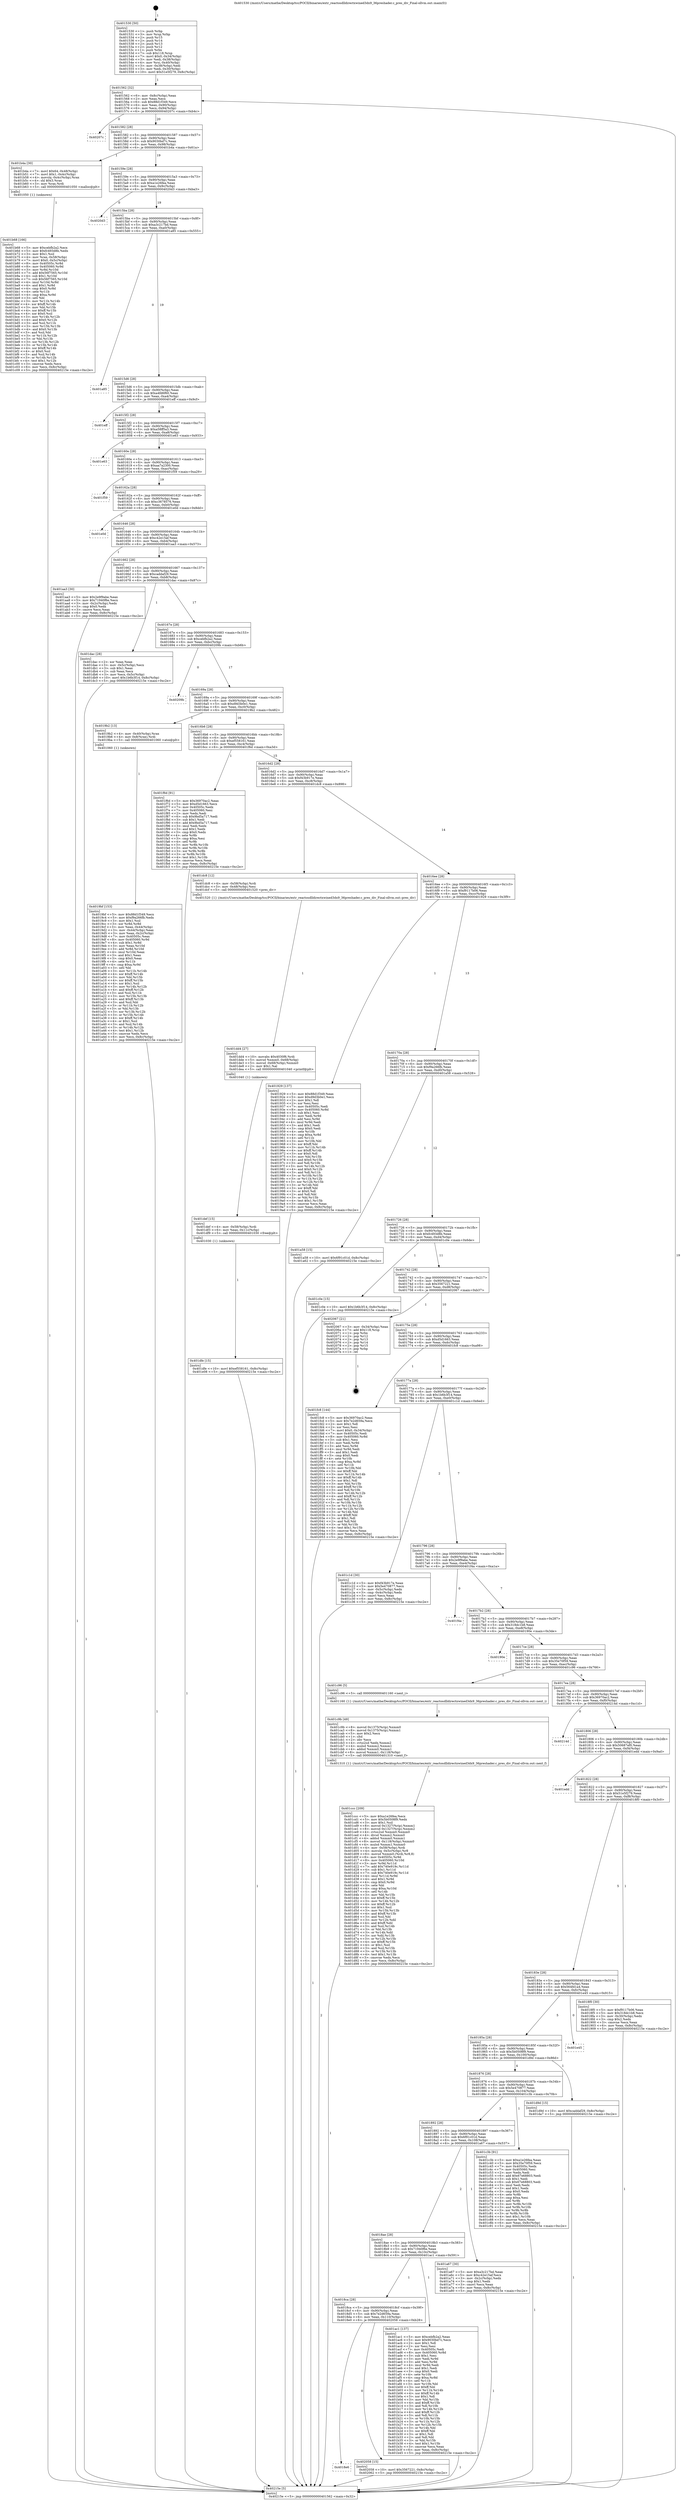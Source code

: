 digraph "0x401530" {
  label = "0x401530 (/mnt/c/Users/mathe/Desktop/tcc/POCII/binaries/extr_reactosdlldirectxwined3dx9_36preshader.c_pres_div_Final-ollvm.out::main(0))"
  labelloc = "t"
  node[shape=record]

  Entry [label="",width=0.3,height=0.3,shape=circle,fillcolor=black,style=filled]
  "0x401562" [label="{
     0x401562 [32]\l
     | [instrs]\l
     &nbsp;&nbsp;0x401562 \<+6\>: mov -0x8c(%rbp),%eax\l
     &nbsp;&nbsp;0x401568 \<+2\>: mov %eax,%ecx\l
     &nbsp;&nbsp;0x40156a \<+6\>: sub $0x88d1f349,%ecx\l
     &nbsp;&nbsp;0x401570 \<+6\>: mov %eax,-0x90(%rbp)\l
     &nbsp;&nbsp;0x401576 \<+6\>: mov %ecx,-0x94(%rbp)\l
     &nbsp;&nbsp;0x40157c \<+6\>: je 000000000040207c \<main+0xb4c\>\l
  }"]
  "0x40207c" [label="{
     0x40207c\l
  }", style=dashed]
  "0x401582" [label="{
     0x401582 [28]\l
     | [instrs]\l
     &nbsp;&nbsp;0x401582 \<+5\>: jmp 0000000000401587 \<main+0x57\>\l
     &nbsp;&nbsp;0x401587 \<+6\>: mov -0x90(%rbp),%eax\l
     &nbsp;&nbsp;0x40158d \<+5\>: sub $0x9030bd7c,%eax\l
     &nbsp;&nbsp;0x401592 \<+6\>: mov %eax,-0x98(%rbp)\l
     &nbsp;&nbsp;0x401598 \<+6\>: je 0000000000401b4a \<main+0x61a\>\l
  }"]
  Exit [label="",width=0.3,height=0.3,shape=circle,fillcolor=black,style=filled,peripheries=2]
  "0x401b4a" [label="{
     0x401b4a [30]\l
     | [instrs]\l
     &nbsp;&nbsp;0x401b4a \<+7\>: movl $0x64,-0x48(%rbp)\l
     &nbsp;&nbsp;0x401b51 \<+7\>: movl $0x1,-0x4c(%rbp)\l
     &nbsp;&nbsp;0x401b58 \<+4\>: movslq -0x4c(%rbp),%rax\l
     &nbsp;&nbsp;0x401b5c \<+4\>: shl $0x3,%rax\l
     &nbsp;&nbsp;0x401b60 \<+3\>: mov %rax,%rdi\l
     &nbsp;&nbsp;0x401b63 \<+5\>: call 0000000000401050 \<malloc@plt\>\l
     | [calls]\l
     &nbsp;&nbsp;0x401050 \{1\} (unknown)\l
  }"]
  "0x40159e" [label="{
     0x40159e [28]\l
     | [instrs]\l
     &nbsp;&nbsp;0x40159e \<+5\>: jmp 00000000004015a3 \<main+0x73\>\l
     &nbsp;&nbsp;0x4015a3 \<+6\>: mov -0x90(%rbp),%eax\l
     &nbsp;&nbsp;0x4015a9 \<+5\>: sub $0xa1e26fea,%eax\l
     &nbsp;&nbsp;0x4015ae \<+6\>: mov %eax,-0x9c(%rbp)\l
     &nbsp;&nbsp;0x4015b4 \<+6\>: je 00000000004020d3 \<main+0xba3\>\l
  }"]
  "0x4018e6" [label="{
     0x4018e6\l
  }", style=dashed]
  "0x4020d3" [label="{
     0x4020d3\l
  }", style=dashed]
  "0x4015ba" [label="{
     0x4015ba [28]\l
     | [instrs]\l
     &nbsp;&nbsp;0x4015ba \<+5\>: jmp 00000000004015bf \<main+0x8f\>\l
     &nbsp;&nbsp;0x4015bf \<+6\>: mov -0x90(%rbp),%eax\l
     &nbsp;&nbsp;0x4015c5 \<+5\>: sub $0xa3c217bd,%eax\l
     &nbsp;&nbsp;0x4015ca \<+6\>: mov %eax,-0xa0(%rbp)\l
     &nbsp;&nbsp;0x4015d0 \<+6\>: je 0000000000401a85 \<main+0x555\>\l
  }"]
  "0x402058" [label="{
     0x402058 [15]\l
     | [instrs]\l
     &nbsp;&nbsp;0x402058 \<+10\>: movl $0x3567221,-0x8c(%rbp)\l
     &nbsp;&nbsp;0x402062 \<+5\>: jmp 000000000040215e \<main+0xc2e\>\l
  }"]
  "0x401a85" [label="{
     0x401a85\l
  }", style=dashed]
  "0x4015d6" [label="{
     0x4015d6 [28]\l
     | [instrs]\l
     &nbsp;&nbsp;0x4015d6 \<+5\>: jmp 00000000004015db \<main+0xab\>\l
     &nbsp;&nbsp;0x4015db \<+6\>: mov -0x90(%rbp),%eax\l
     &nbsp;&nbsp;0x4015e1 \<+5\>: sub $0xa4fd6f60,%eax\l
     &nbsp;&nbsp;0x4015e6 \<+6\>: mov %eax,-0xa4(%rbp)\l
     &nbsp;&nbsp;0x4015ec \<+6\>: je 0000000000401eff \<main+0x9cf\>\l
  }"]
  "0x401dfe" [label="{
     0x401dfe [15]\l
     | [instrs]\l
     &nbsp;&nbsp;0x401dfe \<+10\>: movl $0xef558161,-0x8c(%rbp)\l
     &nbsp;&nbsp;0x401e08 \<+5\>: jmp 000000000040215e \<main+0xc2e\>\l
  }"]
  "0x401eff" [label="{
     0x401eff\l
  }", style=dashed]
  "0x4015f2" [label="{
     0x4015f2 [28]\l
     | [instrs]\l
     &nbsp;&nbsp;0x4015f2 \<+5\>: jmp 00000000004015f7 \<main+0xc7\>\l
     &nbsp;&nbsp;0x4015f7 \<+6\>: mov -0x90(%rbp),%eax\l
     &nbsp;&nbsp;0x4015fd \<+5\>: sub $0xa58ff5a3,%eax\l
     &nbsp;&nbsp;0x401602 \<+6\>: mov %eax,-0xa8(%rbp)\l
     &nbsp;&nbsp;0x401608 \<+6\>: je 0000000000401e63 \<main+0x933\>\l
  }"]
  "0x401def" [label="{
     0x401def [15]\l
     | [instrs]\l
     &nbsp;&nbsp;0x401def \<+4\>: mov -0x58(%rbp),%rdi\l
     &nbsp;&nbsp;0x401df3 \<+6\>: mov %eax,-0x11c(%rbp)\l
     &nbsp;&nbsp;0x401df9 \<+5\>: call 0000000000401030 \<free@plt\>\l
     | [calls]\l
     &nbsp;&nbsp;0x401030 \{1\} (unknown)\l
  }"]
  "0x401e63" [label="{
     0x401e63\l
  }", style=dashed]
  "0x40160e" [label="{
     0x40160e [28]\l
     | [instrs]\l
     &nbsp;&nbsp;0x40160e \<+5\>: jmp 0000000000401613 \<main+0xe3\>\l
     &nbsp;&nbsp;0x401613 \<+6\>: mov -0x90(%rbp),%eax\l
     &nbsp;&nbsp;0x401619 \<+5\>: sub $0xaa7a2300,%eax\l
     &nbsp;&nbsp;0x40161e \<+6\>: mov %eax,-0xac(%rbp)\l
     &nbsp;&nbsp;0x401624 \<+6\>: je 0000000000401f59 \<main+0xa29\>\l
  }"]
  "0x401dd4" [label="{
     0x401dd4 [27]\l
     | [instrs]\l
     &nbsp;&nbsp;0x401dd4 \<+10\>: movabs $0x4030f6,%rdi\l
     &nbsp;&nbsp;0x401dde \<+5\>: movsd %xmm0,-0x68(%rbp)\l
     &nbsp;&nbsp;0x401de3 \<+5\>: movsd -0x68(%rbp),%xmm0\l
     &nbsp;&nbsp;0x401de8 \<+2\>: mov $0x1,%al\l
     &nbsp;&nbsp;0x401dea \<+5\>: call 0000000000401040 \<printf@plt\>\l
     | [calls]\l
     &nbsp;&nbsp;0x401040 \{1\} (unknown)\l
  }"]
  "0x401f59" [label="{
     0x401f59\l
  }", style=dashed]
  "0x40162a" [label="{
     0x40162a [28]\l
     | [instrs]\l
     &nbsp;&nbsp;0x40162a \<+5\>: jmp 000000000040162f \<main+0xff\>\l
     &nbsp;&nbsp;0x40162f \<+6\>: mov -0x90(%rbp),%eax\l
     &nbsp;&nbsp;0x401635 \<+5\>: sub $0xc3678576,%eax\l
     &nbsp;&nbsp;0x40163a \<+6\>: mov %eax,-0xb0(%rbp)\l
     &nbsp;&nbsp;0x401640 \<+6\>: je 0000000000401e0d \<main+0x8dd\>\l
  }"]
  "0x401ccc" [label="{
     0x401ccc [209]\l
     | [instrs]\l
     &nbsp;&nbsp;0x401ccc \<+5\>: mov $0xa1e26fea,%ecx\l
     &nbsp;&nbsp;0x401cd1 \<+5\>: mov $0x5b0508f9,%edx\l
     &nbsp;&nbsp;0x401cd6 \<+3\>: mov $0x1,%sil\l
     &nbsp;&nbsp;0x401cd9 \<+8\>: movsd 0x1327(%rip),%xmm1\l
     &nbsp;&nbsp;0x401ce1 \<+8\>: movsd 0x1327(%rip),%xmm2\l
     &nbsp;&nbsp;0x401ce9 \<+4\>: cvtss2sd %xmm0,%xmm0\l
     &nbsp;&nbsp;0x401ced \<+4\>: divsd %xmm2,%xmm0\l
     &nbsp;&nbsp;0x401cf1 \<+4\>: addsd %xmm0,%xmm1\l
     &nbsp;&nbsp;0x401cf5 \<+8\>: movsd -0x118(%rbp),%xmm0\l
     &nbsp;&nbsp;0x401cfd \<+4\>: mulsd %xmm1,%xmm0\l
     &nbsp;&nbsp;0x401d01 \<+4\>: mov -0x58(%rbp),%rdi\l
     &nbsp;&nbsp;0x401d05 \<+4\>: movslq -0x5c(%rbp),%r8\l
     &nbsp;&nbsp;0x401d09 \<+6\>: movsd %xmm0,(%rdi,%r8,8)\l
     &nbsp;&nbsp;0x401d0f \<+8\>: mov 0x40505c,%r9d\l
     &nbsp;&nbsp;0x401d17 \<+8\>: mov 0x405060,%r10d\l
     &nbsp;&nbsp;0x401d1f \<+3\>: mov %r9d,%r11d\l
     &nbsp;&nbsp;0x401d22 \<+7\>: add $0x740e919c,%r11d\l
     &nbsp;&nbsp;0x401d29 \<+4\>: sub $0x1,%r11d\l
     &nbsp;&nbsp;0x401d2d \<+7\>: sub $0x740e919c,%r11d\l
     &nbsp;&nbsp;0x401d34 \<+4\>: imul %r11d,%r9d\l
     &nbsp;&nbsp;0x401d38 \<+4\>: and $0x1,%r9d\l
     &nbsp;&nbsp;0x401d3c \<+4\>: cmp $0x0,%r9d\l
     &nbsp;&nbsp;0x401d40 \<+3\>: sete %bl\l
     &nbsp;&nbsp;0x401d43 \<+4\>: cmp $0xa,%r10d\l
     &nbsp;&nbsp;0x401d47 \<+4\>: setl %r14b\l
     &nbsp;&nbsp;0x401d4b \<+3\>: mov %bl,%r15b\l
     &nbsp;&nbsp;0x401d4e \<+4\>: xor $0xff,%r15b\l
     &nbsp;&nbsp;0x401d52 \<+3\>: mov %r14b,%r12b\l
     &nbsp;&nbsp;0x401d55 \<+4\>: xor $0xff,%r12b\l
     &nbsp;&nbsp;0x401d59 \<+4\>: xor $0x1,%sil\l
     &nbsp;&nbsp;0x401d5d \<+3\>: mov %r15b,%r13b\l
     &nbsp;&nbsp;0x401d60 \<+4\>: and $0xff,%r13b\l
     &nbsp;&nbsp;0x401d64 \<+3\>: and %sil,%bl\l
     &nbsp;&nbsp;0x401d67 \<+3\>: mov %r12b,%dil\l
     &nbsp;&nbsp;0x401d6a \<+4\>: and $0xff,%dil\l
     &nbsp;&nbsp;0x401d6e \<+3\>: and %sil,%r14b\l
     &nbsp;&nbsp;0x401d71 \<+3\>: or %bl,%r13b\l
     &nbsp;&nbsp;0x401d74 \<+3\>: or %r14b,%dil\l
     &nbsp;&nbsp;0x401d77 \<+3\>: xor %dil,%r13b\l
     &nbsp;&nbsp;0x401d7a \<+3\>: or %r12b,%r15b\l
     &nbsp;&nbsp;0x401d7d \<+4\>: xor $0xff,%r15b\l
     &nbsp;&nbsp;0x401d81 \<+4\>: or $0x1,%sil\l
     &nbsp;&nbsp;0x401d85 \<+3\>: and %sil,%r15b\l
     &nbsp;&nbsp;0x401d88 \<+3\>: or %r15b,%r13b\l
     &nbsp;&nbsp;0x401d8b \<+4\>: test $0x1,%r13b\l
     &nbsp;&nbsp;0x401d8f \<+3\>: cmovne %edx,%ecx\l
     &nbsp;&nbsp;0x401d92 \<+6\>: mov %ecx,-0x8c(%rbp)\l
     &nbsp;&nbsp;0x401d98 \<+5\>: jmp 000000000040215e \<main+0xc2e\>\l
  }"]
  "0x401e0d" [label="{
     0x401e0d\l
  }", style=dashed]
  "0x401646" [label="{
     0x401646 [28]\l
     | [instrs]\l
     &nbsp;&nbsp;0x401646 \<+5\>: jmp 000000000040164b \<main+0x11b\>\l
     &nbsp;&nbsp;0x40164b \<+6\>: mov -0x90(%rbp),%eax\l
     &nbsp;&nbsp;0x401651 \<+5\>: sub $0xc42e15af,%eax\l
     &nbsp;&nbsp;0x401656 \<+6\>: mov %eax,-0xb4(%rbp)\l
     &nbsp;&nbsp;0x40165c \<+6\>: je 0000000000401aa3 \<main+0x573\>\l
  }"]
  "0x401c9b" [label="{
     0x401c9b [49]\l
     | [instrs]\l
     &nbsp;&nbsp;0x401c9b \<+8\>: movsd 0x1375(%rip),%xmm0\l
     &nbsp;&nbsp;0x401ca3 \<+8\>: movsd 0x1375(%rip),%xmm1\l
     &nbsp;&nbsp;0x401cab \<+5\>: mov $0x2,%ecx\l
     &nbsp;&nbsp;0x401cb0 \<+1\>: cltd\l
     &nbsp;&nbsp;0x401cb1 \<+2\>: idiv %ecx\l
     &nbsp;&nbsp;0x401cb3 \<+4\>: cvtsi2sd %edx,%xmm2\l
     &nbsp;&nbsp;0x401cb7 \<+4\>: mulsd %xmm2,%xmm1\l
     &nbsp;&nbsp;0x401cbb \<+4\>: addsd %xmm0,%xmm1\l
     &nbsp;&nbsp;0x401cbf \<+8\>: movsd %xmm1,-0x118(%rbp)\l
     &nbsp;&nbsp;0x401cc7 \<+5\>: call 0000000000401310 \<next_f\>\l
     | [calls]\l
     &nbsp;&nbsp;0x401310 \{1\} (/mnt/c/Users/mathe/Desktop/tcc/POCII/binaries/extr_reactosdlldirectxwined3dx9_36preshader.c_pres_div_Final-ollvm.out::next_f)\l
  }"]
  "0x401aa3" [label="{
     0x401aa3 [30]\l
     | [instrs]\l
     &nbsp;&nbsp;0x401aa3 \<+5\>: mov $0x2e9f9abe,%eax\l
     &nbsp;&nbsp;0x401aa8 \<+5\>: mov $0x71940f6e,%ecx\l
     &nbsp;&nbsp;0x401aad \<+3\>: mov -0x2c(%rbp),%edx\l
     &nbsp;&nbsp;0x401ab0 \<+3\>: cmp $0x0,%edx\l
     &nbsp;&nbsp;0x401ab3 \<+3\>: cmove %ecx,%eax\l
     &nbsp;&nbsp;0x401ab6 \<+6\>: mov %eax,-0x8c(%rbp)\l
     &nbsp;&nbsp;0x401abc \<+5\>: jmp 000000000040215e \<main+0xc2e\>\l
  }"]
  "0x401662" [label="{
     0x401662 [28]\l
     | [instrs]\l
     &nbsp;&nbsp;0x401662 \<+5\>: jmp 0000000000401667 \<main+0x137\>\l
     &nbsp;&nbsp;0x401667 \<+6\>: mov -0x90(%rbp),%eax\l
     &nbsp;&nbsp;0x40166d \<+5\>: sub $0xcaddaf29,%eax\l
     &nbsp;&nbsp;0x401672 \<+6\>: mov %eax,-0xb8(%rbp)\l
     &nbsp;&nbsp;0x401678 \<+6\>: je 0000000000401dac \<main+0x87c\>\l
  }"]
  "0x401b68" [label="{
     0x401b68 [166]\l
     | [instrs]\l
     &nbsp;&nbsp;0x401b68 \<+5\>: mov $0xcebfb2a2,%ecx\l
     &nbsp;&nbsp;0x401b6d \<+5\>: mov $0xfc493d8b,%edx\l
     &nbsp;&nbsp;0x401b72 \<+3\>: mov $0x1,%sil\l
     &nbsp;&nbsp;0x401b75 \<+4\>: mov %rax,-0x58(%rbp)\l
     &nbsp;&nbsp;0x401b79 \<+7\>: movl $0x0,-0x5c(%rbp)\l
     &nbsp;&nbsp;0x401b80 \<+8\>: mov 0x40505c,%r8d\l
     &nbsp;&nbsp;0x401b88 \<+8\>: mov 0x405060,%r9d\l
     &nbsp;&nbsp;0x401b90 \<+3\>: mov %r8d,%r10d\l
     &nbsp;&nbsp;0x401b93 \<+7\>: add $0x56f7565,%r10d\l
     &nbsp;&nbsp;0x401b9a \<+4\>: sub $0x1,%r10d\l
     &nbsp;&nbsp;0x401b9e \<+7\>: sub $0x56f7565,%r10d\l
     &nbsp;&nbsp;0x401ba5 \<+4\>: imul %r10d,%r8d\l
     &nbsp;&nbsp;0x401ba9 \<+4\>: and $0x1,%r8d\l
     &nbsp;&nbsp;0x401bad \<+4\>: cmp $0x0,%r8d\l
     &nbsp;&nbsp;0x401bb1 \<+4\>: sete %r11b\l
     &nbsp;&nbsp;0x401bb5 \<+4\>: cmp $0xa,%r9d\l
     &nbsp;&nbsp;0x401bb9 \<+3\>: setl %bl\l
     &nbsp;&nbsp;0x401bbc \<+3\>: mov %r11b,%r14b\l
     &nbsp;&nbsp;0x401bbf \<+4\>: xor $0xff,%r14b\l
     &nbsp;&nbsp;0x401bc3 \<+3\>: mov %bl,%r15b\l
     &nbsp;&nbsp;0x401bc6 \<+4\>: xor $0xff,%r15b\l
     &nbsp;&nbsp;0x401bca \<+4\>: xor $0x0,%sil\l
     &nbsp;&nbsp;0x401bce \<+3\>: mov %r14b,%r12b\l
     &nbsp;&nbsp;0x401bd1 \<+4\>: and $0x0,%r12b\l
     &nbsp;&nbsp;0x401bd5 \<+3\>: and %sil,%r11b\l
     &nbsp;&nbsp;0x401bd8 \<+3\>: mov %r15b,%r13b\l
     &nbsp;&nbsp;0x401bdb \<+4\>: and $0x0,%r13b\l
     &nbsp;&nbsp;0x401bdf \<+3\>: and %sil,%bl\l
     &nbsp;&nbsp;0x401be2 \<+3\>: or %r11b,%r12b\l
     &nbsp;&nbsp;0x401be5 \<+3\>: or %bl,%r13b\l
     &nbsp;&nbsp;0x401be8 \<+3\>: xor %r13b,%r12b\l
     &nbsp;&nbsp;0x401beb \<+3\>: or %r15b,%r14b\l
     &nbsp;&nbsp;0x401bee \<+4\>: xor $0xff,%r14b\l
     &nbsp;&nbsp;0x401bf2 \<+4\>: or $0x0,%sil\l
     &nbsp;&nbsp;0x401bf6 \<+3\>: and %sil,%r14b\l
     &nbsp;&nbsp;0x401bf9 \<+3\>: or %r14b,%r12b\l
     &nbsp;&nbsp;0x401bfc \<+4\>: test $0x1,%r12b\l
     &nbsp;&nbsp;0x401c00 \<+3\>: cmovne %edx,%ecx\l
     &nbsp;&nbsp;0x401c03 \<+6\>: mov %ecx,-0x8c(%rbp)\l
     &nbsp;&nbsp;0x401c09 \<+5\>: jmp 000000000040215e \<main+0xc2e\>\l
  }"]
  "0x401dac" [label="{
     0x401dac [28]\l
     | [instrs]\l
     &nbsp;&nbsp;0x401dac \<+2\>: xor %eax,%eax\l
     &nbsp;&nbsp;0x401dae \<+3\>: mov -0x5c(%rbp),%ecx\l
     &nbsp;&nbsp;0x401db1 \<+3\>: sub $0x1,%eax\l
     &nbsp;&nbsp;0x401db4 \<+2\>: sub %eax,%ecx\l
     &nbsp;&nbsp;0x401db6 \<+3\>: mov %ecx,-0x5c(%rbp)\l
     &nbsp;&nbsp;0x401db9 \<+10\>: movl $0x1b6b3f14,-0x8c(%rbp)\l
     &nbsp;&nbsp;0x401dc3 \<+5\>: jmp 000000000040215e \<main+0xc2e\>\l
  }"]
  "0x40167e" [label="{
     0x40167e [28]\l
     | [instrs]\l
     &nbsp;&nbsp;0x40167e \<+5\>: jmp 0000000000401683 \<main+0x153\>\l
     &nbsp;&nbsp;0x401683 \<+6\>: mov -0x90(%rbp),%eax\l
     &nbsp;&nbsp;0x401689 \<+5\>: sub $0xcebfb2a2,%eax\l
     &nbsp;&nbsp;0x40168e \<+6\>: mov %eax,-0xbc(%rbp)\l
     &nbsp;&nbsp;0x401694 \<+6\>: je 000000000040209b \<main+0xb6b\>\l
  }"]
  "0x4018ca" [label="{
     0x4018ca [28]\l
     | [instrs]\l
     &nbsp;&nbsp;0x4018ca \<+5\>: jmp 00000000004018cf \<main+0x39f\>\l
     &nbsp;&nbsp;0x4018cf \<+6\>: mov -0x90(%rbp),%eax\l
     &nbsp;&nbsp;0x4018d5 \<+5\>: sub $0x7e2d659a,%eax\l
     &nbsp;&nbsp;0x4018da \<+6\>: mov %eax,-0x110(%rbp)\l
     &nbsp;&nbsp;0x4018e0 \<+6\>: je 0000000000402058 \<main+0xb28\>\l
  }"]
  "0x40209b" [label="{
     0x40209b\l
  }", style=dashed]
  "0x40169a" [label="{
     0x40169a [28]\l
     | [instrs]\l
     &nbsp;&nbsp;0x40169a \<+5\>: jmp 000000000040169f \<main+0x16f\>\l
     &nbsp;&nbsp;0x40169f \<+6\>: mov -0x90(%rbp),%eax\l
     &nbsp;&nbsp;0x4016a5 \<+5\>: sub $0xd9d3b0e1,%eax\l
     &nbsp;&nbsp;0x4016aa \<+6\>: mov %eax,-0xc0(%rbp)\l
     &nbsp;&nbsp;0x4016b0 \<+6\>: je 00000000004019b2 \<main+0x482\>\l
  }"]
  "0x401ac1" [label="{
     0x401ac1 [137]\l
     | [instrs]\l
     &nbsp;&nbsp;0x401ac1 \<+5\>: mov $0xcebfb2a2,%eax\l
     &nbsp;&nbsp;0x401ac6 \<+5\>: mov $0x9030bd7c,%ecx\l
     &nbsp;&nbsp;0x401acb \<+2\>: mov $0x1,%dl\l
     &nbsp;&nbsp;0x401acd \<+2\>: xor %esi,%esi\l
     &nbsp;&nbsp;0x401acf \<+7\>: mov 0x40505c,%edi\l
     &nbsp;&nbsp;0x401ad6 \<+8\>: mov 0x405060,%r8d\l
     &nbsp;&nbsp;0x401ade \<+3\>: sub $0x1,%esi\l
     &nbsp;&nbsp;0x401ae1 \<+3\>: mov %edi,%r9d\l
     &nbsp;&nbsp;0x401ae4 \<+3\>: add %esi,%r9d\l
     &nbsp;&nbsp;0x401ae7 \<+4\>: imul %r9d,%edi\l
     &nbsp;&nbsp;0x401aeb \<+3\>: and $0x1,%edi\l
     &nbsp;&nbsp;0x401aee \<+3\>: cmp $0x0,%edi\l
     &nbsp;&nbsp;0x401af1 \<+4\>: sete %r10b\l
     &nbsp;&nbsp;0x401af5 \<+4\>: cmp $0xa,%r8d\l
     &nbsp;&nbsp;0x401af9 \<+4\>: setl %r11b\l
     &nbsp;&nbsp;0x401afd \<+3\>: mov %r10b,%bl\l
     &nbsp;&nbsp;0x401b00 \<+3\>: xor $0xff,%bl\l
     &nbsp;&nbsp;0x401b03 \<+3\>: mov %r11b,%r14b\l
     &nbsp;&nbsp;0x401b06 \<+4\>: xor $0xff,%r14b\l
     &nbsp;&nbsp;0x401b0a \<+3\>: xor $0x1,%dl\l
     &nbsp;&nbsp;0x401b0d \<+3\>: mov %bl,%r15b\l
     &nbsp;&nbsp;0x401b10 \<+4\>: and $0xff,%r15b\l
     &nbsp;&nbsp;0x401b14 \<+3\>: and %dl,%r10b\l
     &nbsp;&nbsp;0x401b17 \<+3\>: mov %r14b,%r12b\l
     &nbsp;&nbsp;0x401b1a \<+4\>: and $0xff,%r12b\l
     &nbsp;&nbsp;0x401b1e \<+3\>: and %dl,%r11b\l
     &nbsp;&nbsp;0x401b21 \<+3\>: or %r10b,%r15b\l
     &nbsp;&nbsp;0x401b24 \<+3\>: or %r11b,%r12b\l
     &nbsp;&nbsp;0x401b27 \<+3\>: xor %r12b,%r15b\l
     &nbsp;&nbsp;0x401b2a \<+3\>: or %r14b,%bl\l
     &nbsp;&nbsp;0x401b2d \<+3\>: xor $0xff,%bl\l
     &nbsp;&nbsp;0x401b30 \<+3\>: or $0x1,%dl\l
     &nbsp;&nbsp;0x401b33 \<+2\>: and %dl,%bl\l
     &nbsp;&nbsp;0x401b35 \<+3\>: or %bl,%r15b\l
     &nbsp;&nbsp;0x401b38 \<+4\>: test $0x1,%r15b\l
     &nbsp;&nbsp;0x401b3c \<+3\>: cmovne %ecx,%eax\l
     &nbsp;&nbsp;0x401b3f \<+6\>: mov %eax,-0x8c(%rbp)\l
     &nbsp;&nbsp;0x401b45 \<+5\>: jmp 000000000040215e \<main+0xc2e\>\l
  }"]
  "0x4019b2" [label="{
     0x4019b2 [13]\l
     | [instrs]\l
     &nbsp;&nbsp;0x4019b2 \<+4\>: mov -0x40(%rbp),%rax\l
     &nbsp;&nbsp;0x4019b6 \<+4\>: mov 0x8(%rax),%rdi\l
     &nbsp;&nbsp;0x4019ba \<+5\>: call 0000000000401060 \<atoi@plt\>\l
     | [calls]\l
     &nbsp;&nbsp;0x401060 \{1\} (unknown)\l
  }"]
  "0x4016b6" [label="{
     0x4016b6 [28]\l
     | [instrs]\l
     &nbsp;&nbsp;0x4016b6 \<+5\>: jmp 00000000004016bb \<main+0x18b\>\l
     &nbsp;&nbsp;0x4016bb \<+6\>: mov -0x90(%rbp),%eax\l
     &nbsp;&nbsp;0x4016c1 \<+5\>: sub $0xef558161,%eax\l
     &nbsp;&nbsp;0x4016c6 \<+6\>: mov %eax,-0xc4(%rbp)\l
     &nbsp;&nbsp;0x4016cc \<+6\>: je 0000000000401f6d \<main+0xa3d\>\l
  }"]
  "0x4018ae" [label="{
     0x4018ae [28]\l
     | [instrs]\l
     &nbsp;&nbsp;0x4018ae \<+5\>: jmp 00000000004018b3 \<main+0x383\>\l
     &nbsp;&nbsp;0x4018b3 \<+6\>: mov -0x90(%rbp),%eax\l
     &nbsp;&nbsp;0x4018b9 \<+5\>: sub $0x71940f6e,%eax\l
     &nbsp;&nbsp;0x4018be \<+6\>: mov %eax,-0x10c(%rbp)\l
     &nbsp;&nbsp;0x4018c4 \<+6\>: je 0000000000401ac1 \<main+0x591\>\l
  }"]
  "0x401f6d" [label="{
     0x401f6d [91]\l
     | [instrs]\l
     &nbsp;&nbsp;0x401f6d \<+5\>: mov $0x36970ac2,%eax\l
     &nbsp;&nbsp;0x401f72 \<+5\>: mov $0xd5d1663,%ecx\l
     &nbsp;&nbsp;0x401f77 \<+7\>: mov 0x40505c,%edx\l
     &nbsp;&nbsp;0x401f7e \<+7\>: mov 0x405060,%esi\l
     &nbsp;&nbsp;0x401f85 \<+2\>: mov %edx,%edi\l
     &nbsp;&nbsp;0x401f87 \<+6\>: sub $0x9bd5a717,%edi\l
     &nbsp;&nbsp;0x401f8d \<+3\>: sub $0x1,%edi\l
     &nbsp;&nbsp;0x401f90 \<+6\>: add $0x9bd5a717,%edi\l
     &nbsp;&nbsp;0x401f96 \<+3\>: imul %edi,%edx\l
     &nbsp;&nbsp;0x401f99 \<+3\>: and $0x1,%edx\l
     &nbsp;&nbsp;0x401f9c \<+3\>: cmp $0x0,%edx\l
     &nbsp;&nbsp;0x401f9f \<+4\>: sete %r8b\l
     &nbsp;&nbsp;0x401fa3 \<+3\>: cmp $0xa,%esi\l
     &nbsp;&nbsp;0x401fa6 \<+4\>: setl %r9b\l
     &nbsp;&nbsp;0x401faa \<+3\>: mov %r8b,%r10b\l
     &nbsp;&nbsp;0x401fad \<+3\>: and %r9b,%r10b\l
     &nbsp;&nbsp;0x401fb0 \<+3\>: xor %r9b,%r8b\l
     &nbsp;&nbsp;0x401fb3 \<+3\>: or %r8b,%r10b\l
     &nbsp;&nbsp;0x401fb6 \<+4\>: test $0x1,%r10b\l
     &nbsp;&nbsp;0x401fba \<+3\>: cmovne %ecx,%eax\l
     &nbsp;&nbsp;0x401fbd \<+6\>: mov %eax,-0x8c(%rbp)\l
     &nbsp;&nbsp;0x401fc3 \<+5\>: jmp 000000000040215e \<main+0xc2e\>\l
  }"]
  "0x4016d2" [label="{
     0x4016d2 [28]\l
     | [instrs]\l
     &nbsp;&nbsp;0x4016d2 \<+5\>: jmp 00000000004016d7 \<main+0x1a7\>\l
     &nbsp;&nbsp;0x4016d7 \<+6\>: mov -0x90(%rbp),%eax\l
     &nbsp;&nbsp;0x4016dd \<+5\>: sub $0xf43b917e,%eax\l
     &nbsp;&nbsp;0x4016e2 \<+6\>: mov %eax,-0xc8(%rbp)\l
     &nbsp;&nbsp;0x4016e8 \<+6\>: je 0000000000401dc8 \<main+0x898\>\l
  }"]
  "0x401a67" [label="{
     0x401a67 [30]\l
     | [instrs]\l
     &nbsp;&nbsp;0x401a67 \<+5\>: mov $0xa3c217bd,%eax\l
     &nbsp;&nbsp;0x401a6c \<+5\>: mov $0xc42e15af,%ecx\l
     &nbsp;&nbsp;0x401a71 \<+3\>: mov -0x2c(%rbp),%edx\l
     &nbsp;&nbsp;0x401a74 \<+3\>: cmp $0x1,%edx\l
     &nbsp;&nbsp;0x401a77 \<+3\>: cmovl %ecx,%eax\l
     &nbsp;&nbsp;0x401a7a \<+6\>: mov %eax,-0x8c(%rbp)\l
     &nbsp;&nbsp;0x401a80 \<+5\>: jmp 000000000040215e \<main+0xc2e\>\l
  }"]
  "0x401dc8" [label="{
     0x401dc8 [12]\l
     | [instrs]\l
     &nbsp;&nbsp;0x401dc8 \<+4\>: mov -0x58(%rbp),%rdi\l
     &nbsp;&nbsp;0x401dcc \<+3\>: mov -0x48(%rbp),%esi\l
     &nbsp;&nbsp;0x401dcf \<+5\>: call 0000000000401520 \<pres_div\>\l
     | [calls]\l
     &nbsp;&nbsp;0x401520 \{1\} (/mnt/c/Users/mathe/Desktop/tcc/POCII/binaries/extr_reactosdlldirectxwined3dx9_36preshader.c_pres_div_Final-ollvm.out::pres_div)\l
  }"]
  "0x4016ee" [label="{
     0x4016ee [28]\l
     | [instrs]\l
     &nbsp;&nbsp;0x4016ee \<+5\>: jmp 00000000004016f3 \<main+0x1c3\>\l
     &nbsp;&nbsp;0x4016f3 \<+6\>: mov -0x90(%rbp),%eax\l
     &nbsp;&nbsp;0x4016f9 \<+5\>: sub $0xf9117b06,%eax\l
     &nbsp;&nbsp;0x4016fe \<+6\>: mov %eax,-0xcc(%rbp)\l
     &nbsp;&nbsp;0x401704 \<+6\>: je 0000000000401929 \<main+0x3f9\>\l
  }"]
  "0x401892" [label="{
     0x401892 [28]\l
     | [instrs]\l
     &nbsp;&nbsp;0x401892 \<+5\>: jmp 0000000000401897 \<main+0x367\>\l
     &nbsp;&nbsp;0x401897 \<+6\>: mov -0x90(%rbp),%eax\l
     &nbsp;&nbsp;0x40189d \<+5\>: sub $0x6f91c01d,%eax\l
     &nbsp;&nbsp;0x4018a2 \<+6\>: mov %eax,-0x108(%rbp)\l
     &nbsp;&nbsp;0x4018a8 \<+6\>: je 0000000000401a67 \<main+0x537\>\l
  }"]
  "0x401929" [label="{
     0x401929 [137]\l
     | [instrs]\l
     &nbsp;&nbsp;0x401929 \<+5\>: mov $0x88d1f349,%eax\l
     &nbsp;&nbsp;0x40192e \<+5\>: mov $0xd9d3b0e1,%ecx\l
     &nbsp;&nbsp;0x401933 \<+2\>: mov $0x1,%dl\l
     &nbsp;&nbsp;0x401935 \<+2\>: xor %esi,%esi\l
     &nbsp;&nbsp;0x401937 \<+7\>: mov 0x40505c,%edi\l
     &nbsp;&nbsp;0x40193e \<+8\>: mov 0x405060,%r8d\l
     &nbsp;&nbsp;0x401946 \<+3\>: sub $0x1,%esi\l
     &nbsp;&nbsp;0x401949 \<+3\>: mov %edi,%r9d\l
     &nbsp;&nbsp;0x40194c \<+3\>: add %esi,%r9d\l
     &nbsp;&nbsp;0x40194f \<+4\>: imul %r9d,%edi\l
     &nbsp;&nbsp;0x401953 \<+3\>: and $0x1,%edi\l
     &nbsp;&nbsp;0x401956 \<+3\>: cmp $0x0,%edi\l
     &nbsp;&nbsp;0x401959 \<+4\>: sete %r10b\l
     &nbsp;&nbsp;0x40195d \<+4\>: cmp $0xa,%r8d\l
     &nbsp;&nbsp;0x401961 \<+4\>: setl %r11b\l
     &nbsp;&nbsp;0x401965 \<+3\>: mov %r10b,%bl\l
     &nbsp;&nbsp;0x401968 \<+3\>: xor $0xff,%bl\l
     &nbsp;&nbsp;0x40196b \<+3\>: mov %r11b,%r14b\l
     &nbsp;&nbsp;0x40196e \<+4\>: xor $0xff,%r14b\l
     &nbsp;&nbsp;0x401972 \<+3\>: xor $0x0,%dl\l
     &nbsp;&nbsp;0x401975 \<+3\>: mov %bl,%r15b\l
     &nbsp;&nbsp;0x401978 \<+4\>: and $0x0,%r15b\l
     &nbsp;&nbsp;0x40197c \<+3\>: and %dl,%r10b\l
     &nbsp;&nbsp;0x40197f \<+3\>: mov %r14b,%r12b\l
     &nbsp;&nbsp;0x401982 \<+4\>: and $0x0,%r12b\l
     &nbsp;&nbsp;0x401986 \<+3\>: and %dl,%r11b\l
     &nbsp;&nbsp;0x401989 \<+3\>: or %r10b,%r15b\l
     &nbsp;&nbsp;0x40198c \<+3\>: or %r11b,%r12b\l
     &nbsp;&nbsp;0x40198f \<+3\>: xor %r12b,%r15b\l
     &nbsp;&nbsp;0x401992 \<+3\>: or %r14b,%bl\l
     &nbsp;&nbsp;0x401995 \<+3\>: xor $0xff,%bl\l
     &nbsp;&nbsp;0x401998 \<+3\>: or $0x0,%dl\l
     &nbsp;&nbsp;0x40199b \<+2\>: and %dl,%bl\l
     &nbsp;&nbsp;0x40199d \<+3\>: or %bl,%r15b\l
     &nbsp;&nbsp;0x4019a0 \<+4\>: test $0x1,%r15b\l
     &nbsp;&nbsp;0x4019a4 \<+3\>: cmovne %ecx,%eax\l
     &nbsp;&nbsp;0x4019a7 \<+6\>: mov %eax,-0x8c(%rbp)\l
     &nbsp;&nbsp;0x4019ad \<+5\>: jmp 000000000040215e \<main+0xc2e\>\l
  }"]
  "0x40170a" [label="{
     0x40170a [28]\l
     | [instrs]\l
     &nbsp;&nbsp;0x40170a \<+5\>: jmp 000000000040170f \<main+0x1df\>\l
     &nbsp;&nbsp;0x40170f \<+6\>: mov -0x90(%rbp),%eax\l
     &nbsp;&nbsp;0x401715 \<+5\>: sub $0xf9a266fb,%eax\l
     &nbsp;&nbsp;0x40171a \<+6\>: mov %eax,-0xd0(%rbp)\l
     &nbsp;&nbsp;0x401720 \<+6\>: je 0000000000401a58 \<main+0x528\>\l
  }"]
  "0x401c3b" [label="{
     0x401c3b [91]\l
     | [instrs]\l
     &nbsp;&nbsp;0x401c3b \<+5\>: mov $0xa1e26fea,%eax\l
     &nbsp;&nbsp;0x401c40 \<+5\>: mov $0x35e70f59,%ecx\l
     &nbsp;&nbsp;0x401c45 \<+7\>: mov 0x40505c,%edx\l
     &nbsp;&nbsp;0x401c4c \<+7\>: mov 0x405060,%esi\l
     &nbsp;&nbsp;0x401c53 \<+2\>: mov %edx,%edi\l
     &nbsp;&nbsp;0x401c55 \<+6\>: add $0x67e68803,%edi\l
     &nbsp;&nbsp;0x401c5b \<+3\>: sub $0x1,%edi\l
     &nbsp;&nbsp;0x401c5e \<+6\>: sub $0x67e68803,%edi\l
     &nbsp;&nbsp;0x401c64 \<+3\>: imul %edi,%edx\l
     &nbsp;&nbsp;0x401c67 \<+3\>: and $0x1,%edx\l
     &nbsp;&nbsp;0x401c6a \<+3\>: cmp $0x0,%edx\l
     &nbsp;&nbsp;0x401c6d \<+4\>: sete %r8b\l
     &nbsp;&nbsp;0x401c71 \<+3\>: cmp $0xa,%esi\l
     &nbsp;&nbsp;0x401c74 \<+4\>: setl %r9b\l
     &nbsp;&nbsp;0x401c78 \<+3\>: mov %r8b,%r10b\l
     &nbsp;&nbsp;0x401c7b \<+3\>: and %r9b,%r10b\l
     &nbsp;&nbsp;0x401c7e \<+3\>: xor %r9b,%r8b\l
     &nbsp;&nbsp;0x401c81 \<+3\>: or %r8b,%r10b\l
     &nbsp;&nbsp;0x401c84 \<+4\>: test $0x1,%r10b\l
     &nbsp;&nbsp;0x401c88 \<+3\>: cmovne %ecx,%eax\l
     &nbsp;&nbsp;0x401c8b \<+6\>: mov %eax,-0x8c(%rbp)\l
     &nbsp;&nbsp;0x401c91 \<+5\>: jmp 000000000040215e \<main+0xc2e\>\l
  }"]
  "0x401a58" [label="{
     0x401a58 [15]\l
     | [instrs]\l
     &nbsp;&nbsp;0x401a58 \<+10\>: movl $0x6f91c01d,-0x8c(%rbp)\l
     &nbsp;&nbsp;0x401a62 \<+5\>: jmp 000000000040215e \<main+0xc2e\>\l
  }"]
  "0x401726" [label="{
     0x401726 [28]\l
     | [instrs]\l
     &nbsp;&nbsp;0x401726 \<+5\>: jmp 000000000040172b \<main+0x1fb\>\l
     &nbsp;&nbsp;0x40172b \<+6\>: mov -0x90(%rbp),%eax\l
     &nbsp;&nbsp;0x401731 \<+5\>: sub $0xfc493d8b,%eax\l
     &nbsp;&nbsp;0x401736 \<+6\>: mov %eax,-0xd4(%rbp)\l
     &nbsp;&nbsp;0x40173c \<+6\>: je 0000000000401c0e \<main+0x6de\>\l
  }"]
  "0x401876" [label="{
     0x401876 [28]\l
     | [instrs]\l
     &nbsp;&nbsp;0x401876 \<+5\>: jmp 000000000040187b \<main+0x34b\>\l
     &nbsp;&nbsp;0x40187b \<+6\>: mov -0x90(%rbp),%eax\l
     &nbsp;&nbsp;0x401881 \<+5\>: sub $0x5e470877,%eax\l
     &nbsp;&nbsp;0x401886 \<+6\>: mov %eax,-0x104(%rbp)\l
     &nbsp;&nbsp;0x40188c \<+6\>: je 0000000000401c3b \<main+0x70b\>\l
  }"]
  "0x401c0e" [label="{
     0x401c0e [15]\l
     | [instrs]\l
     &nbsp;&nbsp;0x401c0e \<+10\>: movl $0x1b6b3f14,-0x8c(%rbp)\l
     &nbsp;&nbsp;0x401c18 \<+5\>: jmp 000000000040215e \<main+0xc2e\>\l
  }"]
  "0x401742" [label="{
     0x401742 [28]\l
     | [instrs]\l
     &nbsp;&nbsp;0x401742 \<+5\>: jmp 0000000000401747 \<main+0x217\>\l
     &nbsp;&nbsp;0x401747 \<+6\>: mov -0x90(%rbp),%eax\l
     &nbsp;&nbsp;0x40174d \<+5\>: sub $0x3567221,%eax\l
     &nbsp;&nbsp;0x401752 \<+6\>: mov %eax,-0xd8(%rbp)\l
     &nbsp;&nbsp;0x401758 \<+6\>: je 0000000000402067 \<main+0xb37\>\l
  }"]
  "0x401d9d" [label="{
     0x401d9d [15]\l
     | [instrs]\l
     &nbsp;&nbsp;0x401d9d \<+10\>: movl $0xcaddaf29,-0x8c(%rbp)\l
     &nbsp;&nbsp;0x401da7 \<+5\>: jmp 000000000040215e \<main+0xc2e\>\l
  }"]
  "0x402067" [label="{
     0x402067 [21]\l
     | [instrs]\l
     &nbsp;&nbsp;0x402067 \<+3\>: mov -0x34(%rbp),%eax\l
     &nbsp;&nbsp;0x40206a \<+7\>: add $0x118,%rsp\l
     &nbsp;&nbsp;0x402071 \<+1\>: pop %rbx\l
     &nbsp;&nbsp;0x402072 \<+2\>: pop %r12\l
     &nbsp;&nbsp;0x402074 \<+2\>: pop %r13\l
     &nbsp;&nbsp;0x402076 \<+2\>: pop %r14\l
     &nbsp;&nbsp;0x402078 \<+2\>: pop %r15\l
     &nbsp;&nbsp;0x40207a \<+1\>: pop %rbp\l
     &nbsp;&nbsp;0x40207b \<+1\>: ret\l
  }"]
  "0x40175e" [label="{
     0x40175e [28]\l
     | [instrs]\l
     &nbsp;&nbsp;0x40175e \<+5\>: jmp 0000000000401763 \<main+0x233\>\l
     &nbsp;&nbsp;0x401763 \<+6\>: mov -0x90(%rbp),%eax\l
     &nbsp;&nbsp;0x401769 \<+5\>: sub $0xd5d1663,%eax\l
     &nbsp;&nbsp;0x40176e \<+6\>: mov %eax,-0xdc(%rbp)\l
     &nbsp;&nbsp;0x401774 \<+6\>: je 0000000000401fc8 \<main+0xa98\>\l
  }"]
  "0x40185a" [label="{
     0x40185a [28]\l
     | [instrs]\l
     &nbsp;&nbsp;0x40185a \<+5\>: jmp 000000000040185f \<main+0x32f\>\l
     &nbsp;&nbsp;0x40185f \<+6\>: mov -0x90(%rbp),%eax\l
     &nbsp;&nbsp;0x401865 \<+5\>: sub $0x5b0508f9,%eax\l
     &nbsp;&nbsp;0x40186a \<+6\>: mov %eax,-0x100(%rbp)\l
     &nbsp;&nbsp;0x401870 \<+6\>: je 0000000000401d9d \<main+0x86d\>\l
  }"]
  "0x401fc8" [label="{
     0x401fc8 [144]\l
     | [instrs]\l
     &nbsp;&nbsp;0x401fc8 \<+5\>: mov $0x36970ac2,%eax\l
     &nbsp;&nbsp;0x401fcd \<+5\>: mov $0x7e2d659a,%ecx\l
     &nbsp;&nbsp;0x401fd2 \<+2\>: mov $0x1,%dl\l
     &nbsp;&nbsp;0x401fd4 \<+2\>: xor %esi,%esi\l
     &nbsp;&nbsp;0x401fd6 \<+7\>: movl $0x0,-0x34(%rbp)\l
     &nbsp;&nbsp;0x401fdd \<+7\>: mov 0x40505c,%edi\l
     &nbsp;&nbsp;0x401fe4 \<+8\>: mov 0x405060,%r8d\l
     &nbsp;&nbsp;0x401fec \<+3\>: sub $0x1,%esi\l
     &nbsp;&nbsp;0x401fef \<+3\>: mov %edi,%r9d\l
     &nbsp;&nbsp;0x401ff2 \<+3\>: add %esi,%r9d\l
     &nbsp;&nbsp;0x401ff5 \<+4\>: imul %r9d,%edi\l
     &nbsp;&nbsp;0x401ff9 \<+3\>: and $0x1,%edi\l
     &nbsp;&nbsp;0x401ffc \<+3\>: cmp $0x0,%edi\l
     &nbsp;&nbsp;0x401fff \<+4\>: sete %r10b\l
     &nbsp;&nbsp;0x402003 \<+4\>: cmp $0xa,%r8d\l
     &nbsp;&nbsp;0x402007 \<+4\>: setl %r11b\l
     &nbsp;&nbsp;0x40200b \<+3\>: mov %r10b,%bl\l
     &nbsp;&nbsp;0x40200e \<+3\>: xor $0xff,%bl\l
     &nbsp;&nbsp;0x402011 \<+3\>: mov %r11b,%r14b\l
     &nbsp;&nbsp;0x402014 \<+4\>: xor $0xff,%r14b\l
     &nbsp;&nbsp;0x402018 \<+3\>: xor $0x1,%dl\l
     &nbsp;&nbsp;0x40201b \<+3\>: mov %bl,%r15b\l
     &nbsp;&nbsp;0x40201e \<+4\>: and $0xff,%r15b\l
     &nbsp;&nbsp;0x402022 \<+3\>: and %dl,%r10b\l
     &nbsp;&nbsp;0x402025 \<+3\>: mov %r14b,%r12b\l
     &nbsp;&nbsp;0x402028 \<+4\>: and $0xff,%r12b\l
     &nbsp;&nbsp;0x40202c \<+3\>: and %dl,%r11b\l
     &nbsp;&nbsp;0x40202f \<+3\>: or %r10b,%r15b\l
     &nbsp;&nbsp;0x402032 \<+3\>: or %r11b,%r12b\l
     &nbsp;&nbsp;0x402035 \<+3\>: xor %r12b,%r15b\l
     &nbsp;&nbsp;0x402038 \<+3\>: or %r14b,%bl\l
     &nbsp;&nbsp;0x40203b \<+3\>: xor $0xff,%bl\l
     &nbsp;&nbsp;0x40203e \<+3\>: or $0x1,%dl\l
     &nbsp;&nbsp;0x402041 \<+2\>: and %dl,%bl\l
     &nbsp;&nbsp;0x402043 \<+3\>: or %bl,%r15b\l
     &nbsp;&nbsp;0x402046 \<+4\>: test $0x1,%r15b\l
     &nbsp;&nbsp;0x40204a \<+3\>: cmovne %ecx,%eax\l
     &nbsp;&nbsp;0x40204d \<+6\>: mov %eax,-0x8c(%rbp)\l
     &nbsp;&nbsp;0x402053 \<+5\>: jmp 000000000040215e \<main+0xc2e\>\l
  }"]
  "0x40177a" [label="{
     0x40177a [28]\l
     | [instrs]\l
     &nbsp;&nbsp;0x40177a \<+5\>: jmp 000000000040177f \<main+0x24f\>\l
     &nbsp;&nbsp;0x40177f \<+6\>: mov -0x90(%rbp),%eax\l
     &nbsp;&nbsp;0x401785 \<+5\>: sub $0x1b6b3f14,%eax\l
     &nbsp;&nbsp;0x40178a \<+6\>: mov %eax,-0xe0(%rbp)\l
     &nbsp;&nbsp;0x401790 \<+6\>: je 0000000000401c1d \<main+0x6ed\>\l
  }"]
  "0x401e45" [label="{
     0x401e45\l
  }", style=dashed]
  "0x401c1d" [label="{
     0x401c1d [30]\l
     | [instrs]\l
     &nbsp;&nbsp;0x401c1d \<+5\>: mov $0xf43b917e,%eax\l
     &nbsp;&nbsp;0x401c22 \<+5\>: mov $0x5e470877,%ecx\l
     &nbsp;&nbsp;0x401c27 \<+3\>: mov -0x5c(%rbp),%edx\l
     &nbsp;&nbsp;0x401c2a \<+3\>: cmp -0x4c(%rbp),%edx\l
     &nbsp;&nbsp;0x401c2d \<+3\>: cmovl %ecx,%eax\l
     &nbsp;&nbsp;0x401c30 \<+6\>: mov %eax,-0x8c(%rbp)\l
     &nbsp;&nbsp;0x401c36 \<+5\>: jmp 000000000040215e \<main+0xc2e\>\l
  }"]
  "0x401796" [label="{
     0x401796 [28]\l
     | [instrs]\l
     &nbsp;&nbsp;0x401796 \<+5\>: jmp 000000000040179b \<main+0x26b\>\l
     &nbsp;&nbsp;0x40179b \<+6\>: mov -0x90(%rbp),%eax\l
     &nbsp;&nbsp;0x4017a1 \<+5\>: sub $0x2e9f9abe,%eax\l
     &nbsp;&nbsp;0x4017a6 \<+6\>: mov %eax,-0xe4(%rbp)\l
     &nbsp;&nbsp;0x4017ac \<+6\>: je 0000000000401f4a \<main+0xa1a\>\l
  }"]
  "0x4019bf" [label="{
     0x4019bf [153]\l
     | [instrs]\l
     &nbsp;&nbsp;0x4019bf \<+5\>: mov $0x88d1f349,%ecx\l
     &nbsp;&nbsp;0x4019c4 \<+5\>: mov $0xf9a266fb,%edx\l
     &nbsp;&nbsp;0x4019c9 \<+3\>: mov $0x1,%sil\l
     &nbsp;&nbsp;0x4019cc \<+3\>: xor %r8d,%r8d\l
     &nbsp;&nbsp;0x4019cf \<+3\>: mov %eax,-0x44(%rbp)\l
     &nbsp;&nbsp;0x4019d2 \<+3\>: mov -0x44(%rbp),%eax\l
     &nbsp;&nbsp;0x4019d5 \<+3\>: mov %eax,-0x2c(%rbp)\l
     &nbsp;&nbsp;0x4019d8 \<+7\>: mov 0x40505c,%eax\l
     &nbsp;&nbsp;0x4019df \<+8\>: mov 0x405060,%r9d\l
     &nbsp;&nbsp;0x4019e7 \<+4\>: sub $0x1,%r8d\l
     &nbsp;&nbsp;0x4019eb \<+3\>: mov %eax,%r10d\l
     &nbsp;&nbsp;0x4019ee \<+3\>: add %r8d,%r10d\l
     &nbsp;&nbsp;0x4019f1 \<+4\>: imul %r10d,%eax\l
     &nbsp;&nbsp;0x4019f5 \<+3\>: and $0x1,%eax\l
     &nbsp;&nbsp;0x4019f8 \<+3\>: cmp $0x0,%eax\l
     &nbsp;&nbsp;0x4019fb \<+4\>: sete %r11b\l
     &nbsp;&nbsp;0x4019ff \<+4\>: cmp $0xa,%r9d\l
     &nbsp;&nbsp;0x401a03 \<+3\>: setl %bl\l
     &nbsp;&nbsp;0x401a06 \<+3\>: mov %r11b,%r14b\l
     &nbsp;&nbsp;0x401a09 \<+4\>: xor $0xff,%r14b\l
     &nbsp;&nbsp;0x401a0d \<+3\>: mov %bl,%r15b\l
     &nbsp;&nbsp;0x401a10 \<+4\>: xor $0xff,%r15b\l
     &nbsp;&nbsp;0x401a14 \<+4\>: xor $0x1,%sil\l
     &nbsp;&nbsp;0x401a18 \<+3\>: mov %r14b,%r12b\l
     &nbsp;&nbsp;0x401a1b \<+4\>: and $0xff,%r12b\l
     &nbsp;&nbsp;0x401a1f \<+3\>: and %sil,%r11b\l
     &nbsp;&nbsp;0x401a22 \<+3\>: mov %r15b,%r13b\l
     &nbsp;&nbsp;0x401a25 \<+4\>: and $0xff,%r13b\l
     &nbsp;&nbsp;0x401a29 \<+3\>: and %sil,%bl\l
     &nbsp;&nbsp;0x401a2c \<+3\>: or %r11b,%r12b\l
     &nbsp;&nbsp;0x401a2f \<+3\>: or %bl,%r13b\l
     &nbsp;&nbsp;0x401a32 \<+3\>: xor %r13b,%r12b\l
     &nbsp;&nbsp;0x401a35 \<+3\>: or %r15b,%r14b\l
     &nbsp;&nbsp;0x401a38 \<+4\>: xor $0xff,%r14b\l
     &nbsp;&nbsp;0x401a3c \<+4\>: or $0x1,%sil\l
     &nbsp;&nbsp;0x401a40 \<+3\>: and %sil,%r14b\l
     &nbsp;&nbsp;0x401a43 \<+3\>: or %r14b,%r12b\l
     &nbsp;&nbsp;0x401a46 \<+4\>: test $0x1,%r12b\l
     &nbsp;&nbsp;0x401a4a \<+3\>: cmovne %edx,%ecx\l
     &nbsp;&nbsp;0x401a4d \<+6\>: mov %ecx,-0x8c(%rbp)\l
     &nbsp;&nbsp;0x401a53 \<+5\>: jmp 000000000040215e \<main+0xc2e\>\l
  }"]
  "0x401f4a" [label="{
     0x401f4a\l
  }", style=dashed]
  "0x4017b2" [label="{
     0x4017b2 [28]\l
     | [instrs]\l
     &nbsp;&nbsp;0x4017b2 \<+5\>: jmp 00000000004017b7 \<main+0x287\>\l
     &nbsp;&nbsp;0x4017b7 \<+6\>: mov -0x90(%rbp),%eax\l
     &nbsp;&nbsp;0x4017bd \<+5\>: sub $0x318dc1b8,%eax\l
     &nbsp;&nbsp;0x4017c2 \<+6\>: mov %eax,-0xe8(%rbp)\l
     &nbsp;&nbsp;0x4017c8 \<+6\>: je 000000000040190e \<main+0x3de\>\l
  }"]
  "0x401530" [label="{
     0x401530 [50]\l
     | [instrs]\l
     &nbsp;&nbsp;0x401530 \<+1\>: push %rbp\l
     &nbsp;&nbsp;0x401531 \<+3\>: mov %rsp,%rbp\l
     &nbsp;&nbsp;0x401534 \<+2\>: push %r15\l
     &nbsp;&nbsp;0x401536 \<+2\>: push %r14\l
     &nbsp;&nbsp;0x401538 \<+2\>: push %r13\l
     &nbsp;&nbsp;0x40153a \<+2\>: push %r12\l
     &nbsp;&nbsp;0x40153c \<+1\>: push %rbx\l
     &nbsp;&nbsp;0x40153d \<+7\>: sub $0x118,%rsp\l
     &nbsp;&nbsp;0x401544 \<+7\>: movl $0x0,-0x34(%rbp)\l
     &nbsp;&nbsp;0x40154b \<+3\>: mov %edi,-0x38(%rbp)\l
     &nbsp;&nbsp;0x40154e \<+4\>: mov %rsi,-0x40(%rbp)\l
     &nbsp;&nbsp;0x401552 \<+3\>: mov -0x38(%rbp),%edi\l
     &nbsp;&nbsp;0x401555 \<+3\>: mov %edi,-0x30(%rbp)\l
     &nbsp;&nbsp;0x401558 \<+10\>: movl $0x51e5f279,-0x8c(%rbp)\l
  }"]
  "0x40190e" [label="{
     0x40190e\l
  }", style=dashed]
  "0x4017ce" [label="{
     0x4017ce [28]\l
     | [instrs]\l
     &nbsp;&nbsp;0x4017ce \<+5\>: jmp 00000000004017d3 \<main+0x2a3\>\l
     &nbsp;&nbsp;0x4017d3 \<+6\>: mov -0x90(%rbp),%eax\l
     &nbsp;&nbsp;0x4017d9 \<+5\>: sub $0x35e70f59,%eax\l
     &nbsp;&nbsp;0x4017de \<+6\>: mov %eax,-0xec(%rbp)\l
     &nbsp;&nbsp;0x4017e4 \<+6\>: je 0000000000401c96 \<main+0x766\>\l
  }"]
  "0x40215e" [label="{
     0x40215e [5]\l
     | [instrs]\l
     &nbsp;&nbsp;0x40215e \<+5\>: jmp 0000000000401562 \<main+0x32\>\l
  }"]
  "0x401c96" [label="{
     0x401c96 [5]\l
     | [instrs]\l
     &nbsp;&nbsp;0x401c96 \<+5\>: call 0000000000401160 \<next_i\>\l
     | [calls]\l
     &nbsp;&nbsp;0x401160 \{1\} (/mnt/c/Users/mathe/Desktop/tcc/POCII/binaries/extr_reactosdlldirectxwined3dx9_36preshader.c_pres_div_Final-ollvm.out::next_i)\l
  }"]
  "0x4017ea" [label="{
     0x4017ea [28]\l
     | [instrs]\l
     &nbsp;&nbsp;0x4017ea \<+5\>: jmp 00000000004017ef \<main+0x2bf\>\l
     &nbsp;&nbsp;0x4017ef \<+6\>: mov -0x90(%rbp),%eax\l
     &nbsp;&nbsp;0x4017f5 \<+5\>: sub $0x36970ac2,%eax\l
     &nbsp;&nbsp;0x4017fa \<+6\>: mov %eax,-0xf0(%rbp)\l
     &nbsp;&nbsp;0x401800 \<+6\>: je 000000000040214d \<main+0xc1d\>\l
  }"]
  "0x40183e" [label="{
     0x40183e [28]\l
     | [instrs]\l
     &nbsp;&nbsp;0x40183e \<+5\>: jmp 0000000000401843 \<main+0x313\>\l
     &nbsp;&nbsp;0x401843 \<+6\>: mov -0x90(%rbp),%eax\l
     &nbsp;&nbsp;0x401849 \<+5\>: sub $0x564fd1a4,%eax\l
     &nbsp;&nbsp;0x40184e \<+6\>: mov %eax,-0xfc(%rbp)\l
     &nbsp;&nbsp;0x401854 \<+6\>: je 0000000000401e45 \<main+0x915\>\l
  }"]
  "0x40214d" [label="{
     0x40214d\l
  }", style=dashed]
  "0x401806" [label="{
     0x401806 [28]\l
     | [instrs]\l
     &nbsp;&nbsp;0x401806 \<+5\>: jmp 000000000040180b \<main+0x2db\>\l
     &nbsp;&nbsp;0x40180b \<+6\>: mov -0x90(%rbp),%eax\l
     &nbsp;&nbsp;0x401811 \<+5\>: sub $0x50687ef0,%eax\l
     &nbsp;&nbsp;0x401816 \<+6\>: mov %eax,-0xf4(%rbp)\l
     &nbsp;&nbsp;0x40181c \<+6\>: je 0000000000401edd \<main+0x9ad\>\l
  }"]
  "0x4018f0" [label="{
     0x4018f0 [30]\l
     | [instrs]\l
     &nbsp;&nbsp;0x4018f0 \<+5\>: mov $0xf9117b06,%eax\l
     &nbsp;&nbsp;0x4018f5 \<+5\>: mov $0x318dc1b8,%ecx\l
     &nbsp;&nbsp;0x4018fa \<+3\>: mov -0x30(%rbp),%edx\l
     &nbsp;&nbsp;0x4018fd \<+3\>: cmp $0x2,%edx\l
     &nbsp;&nbsp;0x401900 \<+3\>: cmovne %ecx,%eax\l
     &nbsp;&nbsp;0x401903 \<+6\>: mov %eax,-0x8c(%rbp)\l
     &nbsp;&nbsp;0x401909 \<+5\>: jmp 000000000040215e \<main+0xc2e\>\l
  }"]
  "0x401edd" [label="{
     0x401edd\l
  }", style=dashed]
  "0x401822" [label="{
     0x401822 [28]\l
     | [instrs]\l
     &nbsp;&nbsp;0x401822 \<+5\>: jmp 0000000000401827 \<main+0x2f7\>\l
     &nbsp;&nbsp;0x401827 \<+6\>: mov -0x90(%rbp),%eax\l
     &nbsp;&nbsp;0x40182d \<+5\>: sub $0x51e5f279,%eax\l
     &nbsp;&nbsp;0x401832 \<+6\>: mov %eax,-0xf8(%rbp)\l
     &nbsp;&nbsp;0x401838 \<+6\>: je 00000000004018f0 \<main+0x3c0\>\l
  }"]
  Entry -> "0x401530" [label=" 1"]
  "0x401562" -> "0x40207c" [label=" 0"]
  "0x401562" -> "0x401582" [label=" 20"]
  "0x402067" -> Exit [label=" 1"]
  "0x401582" -> "0x401b4a" [label=" 1"]
  "0x401582" -> "0x40159e" [label=" 19"]
  "0x402058" -> "0x40215e" [label=" 1"]
  "0x40159e" -> "0x4020d3" [label=" 0"]
  "0x40159e" -> "0x4015ba" [label=" 19"]
  "0x4018ca" -> "0x4018e6" [label=" 0"]
  "0x4015ba" -> "0x401a85" [label=" 0"]
  "0x4015ba" -> "0x4015d6" [label=" 19"]
  "0x4018ca" -> "0x402058" [label=" 1"]
  "0x4015d6" -> "0x401eff" [label=" 0"]
  "0x4015d6" -> "0x4015f2" [label=" 19"]
  "0x401fc8" -> "0x40215e" [label=" 1"]
  "0x4015f2" -> "0x401e63" [label=" 0"]
  "0x4015f2" -> "0x40160e" [label=" 19"]
  "0x401f6d" -> "0x40215e" [label=" 1"]
  "0x40160e" -> "0x401f59" [label=" 0"]
  "0x40160e" -> "0x40162a" [label=" 19"]
  "0x401dfe" -> "0x40215e" [label=" 1"]
  "0x40162a" -> "0x401e0d" [label=" 0"]
  "0x40162a" -> "0x401646" [label=" 19"]
  "0x401def" -> "0x401dfe" [label=" 1"]
  "0x401646" -> "0x401aa3" [label=" 1"]
  "0x401646" -> "0x401662" [label=" 18"]
  "0x401dd4" -> "0x401def" [label=" 1"]
  "0x401662" -> "0x401dac" [label=" 1"]
  "0x401662" -> "0x40167e" [label=" 17"]
  "0x401dc8" -> "0x401dd4" [label=" 1"]
  "0x40167e" -> "0x40209b" [label=" 0"]
  "0x40167e" -> "0x40169a" [label=" 17"]
  "0x401dac" -> "0x40215e" [label=" 1"]
  "0x40169a" -> "0x4019b2" [label=" 1"]
  "0x40169a" -> "0x4016b6" [label=" 16"]
  "0x401d9d" -> "0x40215e" [label=" 1"]
  "0x4016b6" -> "0x401f6d" [label=" 1"]
  "0x4016b6" -> "0x4016d2" [label=" 15"]
  "0x401c9b" -> "0x401ccc" [label=" 1"]
  "0x4016d2" -> "0x401dc8" [label=" 1"]
  "0x4016d2" -> "0x4016ee" [label=" 14"]
  "0x401c96" -> "0x401c9b" [label=" 1"]
  "0x4016ee" -> "0x401929" [label=" 1"]
  "0x4016ee" -> "0x40170a" [label=" 13"]
  "0x401c1d" -> "0x40215e" [label=" 2"]
  "0x40170a" -> "0x401a58" [label=" 1"]
  "0x40170a" -> "0x401726" [label=" 12"]
  "0x401c0e" -> "0x40215e" [label=" 1"]
  "0x401726" -> "0x401c0e" [label=" 1"]
  "0x401726" -> "0x401742" [label=" 11"]
  "0x401b4a" -> "0x401b68" [label=" 1"]
  "0x401742" -> "0x402067" [label=" 1"]
  "0x401742" -> "0x40175e" [label=" 10"]
  "0x401ac1" -> "0x40215e" [label=" 1"]
  "0x40175e" -> "0x401fc8" [label=" 1"]
  "0x40175e" -> "0x40177a" [label=" 9"]
  "0x4018ae" -> "0x401ac1" [label=" 1"]
  "0x40177a" -> "0x401c1d" [label=" 2"]
  "0x40177a" -> "0x401796" [label=" 7"]
  "0x401ccc" -> "0x40215e" [label=" 1"]
  "0x401796" -> "0x401f4a" [label=" 0"]
  "0x401796" -> "0x4017b2" [label=" 7"]
  "0x401a67" -> "0x40215e" [label=" 1"]
  "0x4017b2" -> "0x40190e" [label=" 0"]
  "0x4017b2" -> "0x4017ce" [label=" 7"]
  "0x401892" -> "0x4018ae" [label=" 2"]
  "0x4017ce" -> "0x401c96" [label=" 1"]
  "0x4017ce" -> "0x4017ea" [label=" 6"]
  "0x401892" -> "0x401a67" [label=" 1"]
  "0x4017ea" -> "0x40214d" [label=" 0"]
  "0x4017ea" -> "0x401806" [label=" 6"]
  "0x401c3b" -> "0x40215e" [label=" 1"]
  "0x401806" -> "0x401edd" [label=" 0"]
  "0x401806" -> "0x401822" [label=" 6"]
  "0x401876" -> "0x401892" [label=" 3"]
  "0x401822" -> "0x4018f0" [label=" 1"]
  "0x401822" -> "0x40183e" [label=" 5"]
  "0x4018f0" -> "0x40215e" [label=" 1"]
  "0x401530" -> "0x401562" [label=" 1"]
  "0x40215e" -> "0x401562" [label=" 19"]
  "0x401929" -> "0x40215e" [label=" 1"]
  "0x4019b2" -> "0x4019bf" [label=" 1"]
  "0x4019bf" -> "0x40215e" [label=" 1"]
  "0x401a58" -> "0x40215e" [label=" 1"]
  "0x401aa3" -> "0x40215e" [label=" 1"]
  "0x40183e" -> "0x401e45" [label=" 0"]
  "0x40183e" -> "0x40185a" [label=" 5"]
  "0x4018ae" -> "0x4018ca" [label=" 1"]
  "0x40185a" -> "0x401d9d" [label=" 1"]
  "0x40185a" -> "0x401876" [label=" 4"]
  "0x401b68" -> "0x40215e" [label=" 1"]
  "0x401876" -> "0x401c3b" [label=" 1"]
}
